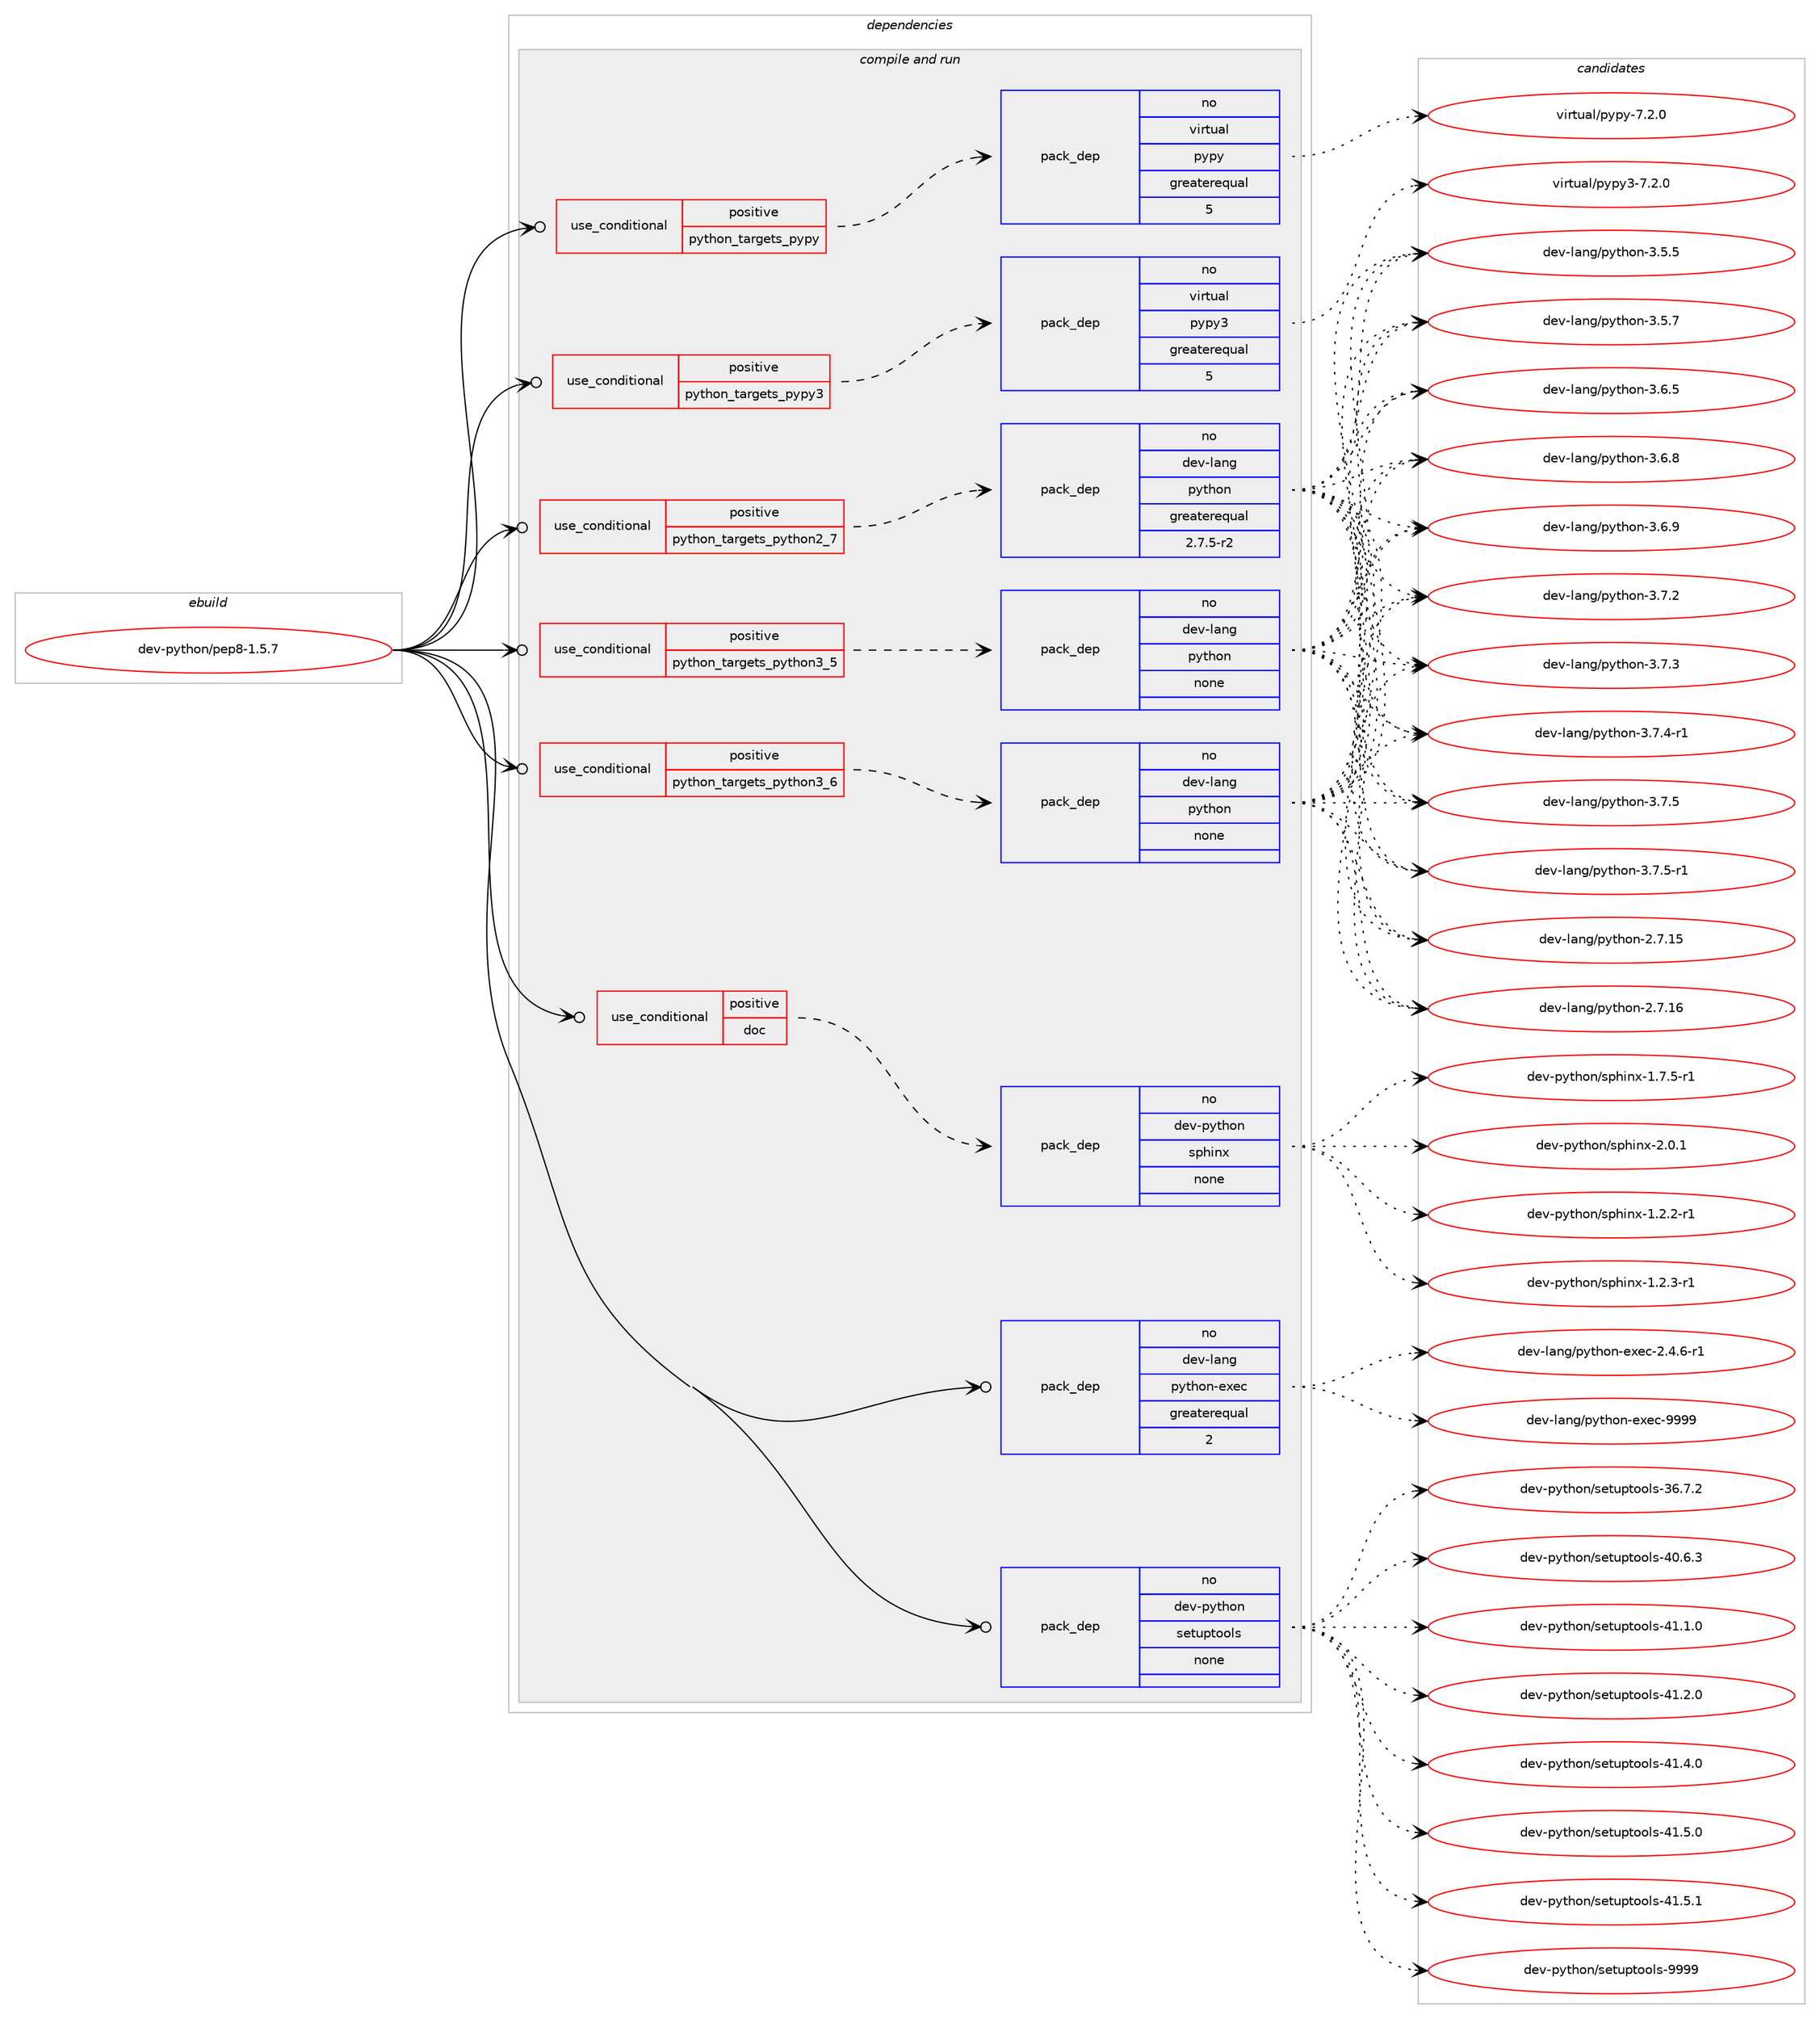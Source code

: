 digraph prolog {

# *************
# Graph options
# *************

newrank=true;
concentrate=true;
compound=true;
graph [rankdir=LR,fontname=Helvetica,fontsize=10,ranksep=1.5];#, ranksep=2.5, nodesep=0.2];
edge  [arrowhead=vee];
node  [fontname=Helvetica,fontsize=10];

# **********
# The ebuild
# **********

subgraph cluster_leftcol {
color=gray;
rank=same;
label=<<i>ebuild</i>>;
id [label="dev-python/pep8-1.5.7", color=red, width=4, href="../dev-python/pep8-1.5.7.svg"];
}

# ****************
# The dependencies
# ****************

subgraph cluster_midcol {
color=gray;
label=<<i>dependencies</i>>;
subgraph cluster_compile {
fillcolor="#eeeeee";
style=filled;
label=<<i>compile</i>>;
}
subgraph cluster_compileandrun {
fillcolor="#eeeeee";
style=filled;
label=<<i>compile and run</i>>;
subgraph cond144365 {
dependency621601 [label=<<TABLE BORDER="0" CELLBORDER="1" CELLSPACING="0" CELLPADDING="4"><TR><TD ROWSPAN="3" CELLPADDING="10">use_conditional</TD></TR><TR><TD>positive</TD></TR><TR><TD>doc</TD></TR></TABLE>>, shape=none, color=red];
subgraph pack465396 {
dependency621602 [label=<<TABLE BORDER="0" CELLBORDER="1" CELLSPACING="0" CELLPADDING="4" WIDTH="220"><TR><TD ROWSPAN="6" CELLPADDING="30">pack_dep</TD></TR><TR><TD WIDTH="110">no</TD></TR><TR><TD>dev-python</TD></TR><TR><TD>sphinx</TD></TR><TR><TD>none</TD></TR><TR><TD></TD></TR></TABLE>>, shape=none, color=blue];
}
dependency621601:e -> dependency621602:w [weight=20,style="dashed",arrowhead="vee"];
}
id:e -> dependency621601:w [weight=20,style="solid",arrowhead="odotvee"];
subgraph cond144366 {
dependency621603 [label=<<TABLE BORDER="0" CELLBORDER="1" CELLSPACING="0" CELLPADDING="4"><TR><TD ROWSPAN="3" CELLPADDING="10">use_conditional</TD></TR><TR><TD>positive</TD></TR><TR><TD>python_targets_pypy</TD></TR></TABLE>>, shape=none, color=red];
subgraph pack465397 {
dependency621604 [label=<<TABLE BORDER="0" CELLBORDER="1" CELLSPACING="0" CELLPADDING="4" WIDTH="220"><TR><TD ROWSPAN="6" CELLPADDING="30">pack_dep</TD></TR><TR><TD WIDTH="110">no</TD></TR><TR><TD>virtual</TD></TR><TR><TD>pypy</TD></TR><TR><TD>greaterequal</TD></TR><TR><TD>5</TD></TR></TABLE>>, shape=none, color=blue];
}
dependency621603:e -> dependency621604:w [weight=20,style="dashed",arrowhead="vee"];
}
id:e -> dependency621603:w [weight=20,style="solid",arrowhead="odotvee"];
subgraph cond144367 {
dependency621605 [label=<<TABLE BORDER="0" CELLBORDER="1" CELLSPACING="0" CELLPADDING="4"><TR><TD ROWSPAN="3" CELLPADDING="10">use_conditional</TD></TR><TR><TD>positive</TD></TR><TR><TD>python_targets_pypy3</TD></TR></TABLE>>, shape=none, color=red];
subgraph pack465398 {
dependency621606 [label=<<TABLE BORDER="0" CELLBORDER="1" CELLSPACING="0" CELLPADDING="4" WIDTH="220"><TR><TD ROWSPAN="6" CELLPADDING="30">pack_dep</TD></TR><TR><TD WIDTH="110">no</TD></TR><TR><TD>virtual</TD></TR><TR><TD>pypy3</TD></TR><TR><TD>greaterequal</TD></TR><TR><TD>5</TD></TR></TABLE>>, shape=none, color=blue];
}
dependency621605:e -> dependency621606:w [weight=20,style="dashed",arrowhead="vee"];
}
id:e -> dependency621605:w [weight=20,style="solid",arrowhead="odotvee"];
subgraph cond144368 {
dependency621607 [label=<<TABLE BORDER="0" CELLBORDER="1" CELLSPACING="0" CELLPADDING="4"><TR><TD ROWSPAN="3" CELLPADDING="10">use_conditional</TD></TR><TR><TD>positive</TD></TR><TR><TD>python_targets_python2_7</TD></TR></TABLE>>, shape=none, color=red];
subgraph pack465399 {
dependency621608 [label=<<TABLE BORDER="0" CELLBORDER="1" CELLSPACING="0" CELLPADDING="4" WIDTH="220"><TR><TD ROWSPAN="6" CELLPADDING="30">pack_dep</TD></TR><TR><TD WIDTH="110">no</TD></TR><TR><TD>dev-lang</TD></TR><TR><TD>python</TD></TR><TR><TD>greaterequal</TD></TR><TR><TD>2.7.5-r2</TD></TR></TABLE>>, shape=none, color=blue];
}
dependency621607:e -> dependency621608:w [weight=20,style="dashed",arrowhead="vee"];
}
id:e -> dependency621607:w [weight=20,style="solid",arrowhead="odotvee"];
subgraph cond144369 {
dependency621609 [label=<<TABLE BORDER="0" CELLBORDER="1" CELLSPACING="0" CELLPADDING="4"><TR><TD ROWSPAN="3" CELLPADDING="10">use_conditional</TD></TR><TR><TD>positive</TD></TR><TR><TD>python_targets_python3_5</TD></TR></TABLE>>, shape=none, color=red];
subgraph pack465400 {
dependency621610 [label=<<TABLE BORDER="0" CELLBORDER="1" CELLSPACING="0" CELLPADDING="4" WIDTH="220"><TR><TD ROWSPAN="6" CELLPADDING="30">pack_dep</TD></TR><TR><TD WIDTH="110">no</TD></TR><TR><TD>dev-lang</TD></TR><TR><TD>python</TD></TR><TR><TD>none</TD></TR><TR><TD></TD></TR></TABLE>>, shape=none, color=blue];
}
dependency621609:e -> dependency621610:w [weight=20,style="dashed",arrowhead="vee"];
}
id:e -> dependency621609:w [weight=20,style="solid",arrowhead="odotvee"];
subgraph cond144370 {
dependency621611 [label=<<TABLE BORDER="0" CELLBORDER="1" CELLSPACING="0" CELLPADDING="4"><TR><TD ROWSPAN="3" CELLPADDING="10">use_conditional</TD></TR><TR><TD>positive</TD></TR><TR><TD>python_targets_python3_6</TD></TR></TABLE>>, shape=none, color=red];
subgraph pack465401 {
dependency621612 [label=<<TABLE BORDER="0" CELLBORDER="1" CELLSPACING="0" CELLPADDING="4" WIDTH="220"><TR><TD ROWSPAN="6" CELLPADDING="30">pack_dep</TD></TR><TR><TD WIDTH="110">no</TD></TR><TR><TD>dev-lang</TD></TR><TR><TD>python</TD></TR><TR><TD>none</TD></TR><TR><TD></TD></TR></TABLE>>, shape=none, color=blue];
}
dependency621611:e -> dependency621612:w [weight=20,style="dashed",arrowhead="vee"];
}
id:e -> dependency621611:w [weight=20,style="solid",arrowhead="odotvee"];
subgraph pack465402 {
dependency621613 [label=<<TABLE BORDER="0" CELLBORDER="1" CELLSPACING="0" CELLPADDING="4" WIDTH="220"><TR><TD ROWSPAN="6" CELLPADDING="30">pack_dep</TD></TR><TR><TD WIDTH="110">no</TD></TR><TR><TD>dev-lang</TD></TR><TR><TD>python-exec</TD></TR><TR><TD>greaterequal</TD></TR><TR><TD>2</TD></TR></TABLE>>, shape=none, color=blue];
}
id:e -> dependency621613:w [weight=20,style="solid",arrowhead="odotvee"];
subgraph pack465403 {
dependency621614 [label=<<TABLE BORDER="0" CELLBORDER="1" CELLSPACING="0" CELLPADDING="4" WIDTH="220"><TR><TD ROWSPAN="6" CELLPADDING="30">pack_dep</TD></TR><TR><TD WIDTH="110">no</TD></TR><TR><TD>dev-python</TD></TR><TR><TD>setuptools</TD></TR><TR><TD>none</TD></TR><TR><TD></TD></TR></TABLE>>, shape=none, color=blue];
}
id:e -> dependency621614:w [weight=20,style="solid",arrowhead="odotvee"];
}
subgraph cluster_run {
fillcolor="#eeeeee";
style=filled;
label=<<i>run</i>>;
}
}

# **************
# The candidates
# **************

subgraph cluster_choices {
rank=same;
color=gray;
label=<<i>candidates</i>>;

subgraph choice465396 {
color=black;
nodesep=1;
choice10010111845112121116104111110471151121041051101204549465046504511449 [label="dev-python/sphinx-1.2.2-r1", color=red, width=4,href="../dev-python/sphinx-1.2.2-r1.svg"];
choice10010111845112121116104111110471151121041051101204549465046514511449 [label="dev-python/sphinx-1.2.3-r1", color=red, width=4,href="../dev-python/sphinx-1.2.3-r1.svg"];
choice10010111845112121116104111110471151121041051101204549465546534511449 [label="dev-python/sphinx-1.7.5-r1", color=red, width=4,href="../dev-python/sphinx-1.7.5-r1.svg"];
choice1001011184511212111610411111047115112104105110120455046484649 [label="dev-python/sphinx-2.0.1", color=red, width=4,href="../dev-python/sphinx-2.0.1.svg"];
dependency621602:e -> choice10010111845112121116104111110471151121041051101204549465046504511449:w [style=dotted,weight="100"];
dependency621602:e -> choice10010111845112121116104111110471151121041051101204549465046514511449:w [style=dotted,weight="100"];
dependency621602:e -> choice10010111845112121116104111110471151121041051101204549465546534511449:w [style=dotted,weight="100"];
dependency621602:e -> choice1001011184511212111610411111047115112104105110120455046484649:w [style=dotted,weight="100"];
}
subgraph choice465397 {
color=black;
nodesep=1;
choice1181051141161179710847112121112121455546504648 [label="virtual/pypy-7.2.0", color=red, width=4,href="../virtual/pypy-7.2.0.svg"];
dependency621604:e -> choice1181051141161179710847112121112121455546504648:w [style=dotted,weight="100"];
}
subgraph choice465398 {
color=black;
nodesep=1;
choice118105114116117971084711212111212151455546504648 [label="virtual/pypy3-7.2.0", color=red, width=4,href="../virtual/pypy3-7.2.0.svg"];
dependency621606:e -> choice118105114116117971084711212111212151455546504648:w [style=dotted,weight="100"];
}
subgraph choice465399 {
color=black;
nodesep=1;
choice10010111845108971101034711212111610411111045504655464953 [label="dev-lang/python-2.7.15", color=red, width=4,href="../dev-lang/python-2.7.15.svg"];
choice10010111845108971101034711212111610411111045504655464954 [label="dev-lang/python-2.7.16", color=red, width=4,href="../dev-lang/python-2.7.16.svg"];
choice100101118451089711010347112121116104111110455146534653 [label="dev-lang/python-3.5.5", color=red, width=4,href="../dev-lang/python-3.5.5.svg"];
choice100101118451089711010347112121116104111110455146534655 [label="dev-lang/python-3.5.7", color=red, width=4,href="../dev-lang/python-3.5.7.svg"];
choice100101118451089711010347112121116104111110455146544653 [label="dev-lang/python-3.6.5", color=red, width=4,href="../dev-lang/python-3.6.5.svg"];
choice100101118451089711010347112121116104111110455146544656 [label="dev-lang/python-3.6.8", color=red, width=4,href="../dev-lang/python-3.6.8.svg"];
choice100101118451089711010347112121116104111110455146544657 [label="dev-lang/python-3.6.9", color=red, width=4,href="../dev-lang/python-3.6.9.svg"];
choice100101118451089711010347112121116104111110455146554650 [label="dev-lang/python-3.7.2", color=red, width=4,href="../dev-lang/python-3.7.2.svg"];
choice100101118451089711010347112121116104111110455146554651 [label="dev-lang/python-3.7.3", color=red, width=4,href="../dev-lang/python-3.7.3.svg"];
choice1001011184510897110103471121211161041111104551465546524511449 [label="dev-lang/python-3.7.4-r1", color=red, width=4,href="../dev-lang/python-3.7.4-r1.svg"];
choice100101118451089711010347112121116104111110455146554653 [label="dev-lang/python-3.7.5", color=red, width=4,href="../dev-lang/python-3.7.5.svg"];
choice1001011184510897110103471121211161041111104551465546534511449 [label="dev-lang/python-3.7.5-r1", color=red, width=4,href="../dev-lang/python-3.7.5-r1.svg"];
dependency621608:e -> choice10010111845108971101034711212111610411111045504655464953:w [style=dotted,weight="100"];
dependency621608:e -> choice10010111845108971101034711212111610411111045504655464954:w [style=dotted,weight="100"];
dependency621608:e -> choice100101118451089711010347112121116104111110455146534653:w [style=dotted,weight="100"];
dependency621608:e -> choice100101118451089711010347112121116104111110455146534655:w [style=dotted,weight="100"];
dependency621608:e -> choice100101118451089711010347112121116104111110455146544653:w [style=dotted,weight="100"];
dependency621608:e -> choice100101118451089711010347112121116104111110455146544656:w [style=dotted,weight="100"];
dependency621608:e -> choice100101118451089711010347112121116104111110455146544657:w [style=dotted,weight="100"];
dependency621608:e -> choice100101118451089711010347112121116104111110455146554650:w [style=dotted,weight="100"];
dependency621608:e -> choice100101118451089711010347112121116104111110455146554651:w [style=dotted,weight="100"];
dependency621608:e -> choice1001011184510897110103471121211161041111104551465546524511449:w [style=dotted,weight="100"];
dependency621608:e -> choice100101118451089711010347112121116104111110455146554653:w [style=dotted,weight="100"];
dependency621608:e -> choice1001011184510897110103471121211161041111104551465546534511449:w [style=dotted,weight="100"];
}
subgraph choice465400 {
color=black;
nodesep=1;
choice10010111845108971101034711212111610411111045504655464953 [label="dev-lang/python-2.7.15", color=red, width=4,href="../dev-lang/python-2.7.15.svg"];
choice10010111845108971101034711212111610411111045504655464954 [label="dev-lang/python-2.7.16", color=red, width=4,href="../dev-lang/python-2.7.16.svg"];
choice100101118451089711010347112121116104111110455146534653 [label="dev-lang/python-3.5.5", color=red, width=4,href="../dev-lang/python-3.5.5.svg"];
choice100101118451089711010347112121116104111110455146534655 [label="dev-lang/python-3.5.7", color=red, width=4,href="../dev-lang/python-3.5.7.svg"];
choice100101118451089711010347112121116104111110455146544653 [label="dev-lang/python-3.6.5", color=red, width=4,href="../dev-lang/python-3.6.5.svg"];
choice100101118451089711010347112121116104111110455146544656 [label="dev-lang/python-3.6.8", color=red, width=4,href="../dev-lang/python-3.6.8.svg"];
choice100101118451089711010347112121116104111110455146544657 [label="dev-lang/python-3.6.9", color=red, width=4,href="../dev-lang/python-3.6.9.svg"];
choice100101118451089711010347112121116104111110455146554650 [label="dev-lang/python-3.7.2", color=red, width=4,href="../dev-lang/python-3.7.2.svg"];
choice100101118451089711010347112121116104111110455146554651 [label="dev-lang/python-3.7.3", color=red, width=4,href="../dev-lang/python-3.7.3.svg"];
choice1001011184510897110103471121211161041111104551465546524511449 [label="dev-lang/python-3.7.4-r1", color=red, width=4,href="../dev-lang/python-3.7.4-r1.svg"];
choice100101118451089711010347112121116104111110455146554653 [label="dev-lang/python-3.7.5", color=red, width=4,href="../dev-lang/python-3.7.5.svg"];
choice1001011184510897110103471121211161041111104551465546534511449 [label="dev-lang/python-3.7.5-r1", color=red, width=4,href="../dev-lang/python-3.7.5-r1.svg"];
dependency621610:e -> choice10010111845108971101034711212111610411111045504655464953:w [style=dotted,weight="100"];
dependency621610:e -> choice10010111845108971101034711212111610411111045504655464954:w [style=dotted,weight="100"];
dependency621610:e -> choice100101118451089711010347112121116104111110455146534653:w [style=dotted,weight="100"];
dependency621610:e -> choice100101118451089711010347112121116104111110455146534655:w [style=dotted,weight="100"];
dependency621610:e -> choice100101118451089711010347112121116104111110455146544653:w [style=dotted,weight="100"];
dependency621610:e -> choice100101118451089711010347112121116104111110455146544656:w [style=dotted,weight="100"];
dependency621610:e -> choice100101118451089711010347112121116104111110455146544657:w [style=dotted,weight="100"];
dependency621610:e -> choice100101118451089711010347112121116104111110455146554650:w [style=dotted,weight="100"];
dependency621610:e -> choice100101118451089711010347112121116104111110455146554651:w [style=dotted,weight="100"];
dependency621610:e -> choice1001011184510897110103471121211161041111104551465546524511449:w [style=dotted,weight="100"];
dependency621610:e -> choice100101118451089711010347112121116104111110455146554653:w [style=dotted,weight="100"];
dependency621610:e -> choice1001011184510897110103471121211161041111104551465546534511449:w [style=dotted,weight="100"];
}
subgraph choice465401 {
color=black;
nodesep=1;
choice10010111845108971101034711212111610411111045504655464953 [label="dev-lang/python-2.7.15", color=red, width=4,href="../dev-lang/python-2.7.15.svg"];
choice10010111845108971101034711212111610411111045504655464954 [label="dev-lang/python-2.7.16", color=red, width=4,href="../dev-lang/python-2.7.16.svg"];
choice100101118451089711010347112121116104111110455146534653 [label="dev-lang/python-3.5.5", color=red, width=4,href="../dev-lang/python-3.5.5.svg"];
choice100101118451089711010347112121116104111110455146534655 [label="dev-lang/python-3.5.7", color=red, width=4,href="../dev-lang/python-3.5.7.svg"];
choice100101118451089711010347112121116104111110455146544653 [label="dev-lang/python-3.6.5", color=red, width=4,href="../dev-lang/python-3.6.5.svg"];
choice100101118451089711010347112121116104111110455146544656 [label="dev-lang/python-3.6.8", color=red, width=4,href="../dev-lang/python-3.6.8.svg"];
choice100101118451089711010347112121116104111110455146544657 [label="dev-lang/python-3.6.9", color=red, width=4,href="../dev-lang/python-3.6.9.svg"];
choice100101118451089711010347112121116104111110455146554650 [label="dev-lang/python-3.7.2", color=red, width=4,href="../dev-lang/python-3.7.2.svg"];
choice100101118451089711010347112121116104111110455146554651 [label="dev-lang/python-3.7.3", color=red, width=4,href="../dev-lang/python-3.7.3.svg"];
choice1001011184510897110103471121211161041111104551465546524511449 [label="dev-lang/python-3.7.4-r1", color=red, width=4,href="../dev-lang/python-3.7.4-r1.svg"];
choice100101118451089711010347112121116104111110455146554653 [label="dev-lang/python-3.7.5", color=red, width=4,href="../dev-lang/python-3.7.5.svg"];
choice1001011184510897110103471121211161041111104551465546534511449 [label="dev-lang/python-3.7.5-r1", color=red, width=4,href="../dev-lang/python-3.7.5-r1.svg"];
dependency621612:e -> choice10010111845108971101034711212111610411111045504655464953:w [style=dotted,weight="100"];
dependency621612:e -> choice10010111845108971101034711212111610411111045504655464954:w [style=dotted,weight="100"];
dependency621612:e -> choice100101118451089711010347112121116104111110455146534653:w [style=dotted,weight="100"];
dependency621612:e -> choice100101118451089711010347112121116104111110455146534655:w [style=dotted,weight="100"];
dependency621612:e -> choice100101118451089711010347112121116104111110455146544653:w [style=dotted,weight="100"];
dependency621612:e -> choice100101118451089711010347112121116104111110455146544656:w [style=dotted,weight="100"];
dependency621612:e -> choice100101118451089711010347112121116104111110455146544657:w [style=dotted,weight="100"];
dependency621612:e -> choice100101118451089711010347112121116104111110455146554650:w [style=dotted,weight="100"];
dependency621612:e -> choice100101118451089711010347112121116104111110455146554651:w [style=dotted,weight="100"];
dependency621612:e -> choice1001011184510897110103471121211161041111104551465546524511449:w [style=dotted,weight="100"];
dependency621612:e -> choice100101118451089711010347112121116104111110455146554653:w [style=dotted,weight="100"];
dependency621612:e -> choice1001011184510897110103471121211161041111104551465546534511449:w [style=dotted,weight="100"];
}
subgraph choice465402 {
color=black;
nodesep=1;
choice10010111845108971101034711212111610411111045101120101994550465246544511449 [label="dev-lang/python-exec-2.4.6-r1", color=red, width=4,href="../dev-lang/python-exec-2.4.6-r1.svg"];
choice10010111845108971101034711212111610411111045101120101994557575757 [label="dev-lang/python-exec-9999", color=red, width=4,href="../dev-lang/python-exec-9999.svg"];
dependency621613:e -> choice10010111845108971101034711212111610411111045101120101994550465246544511449:w [style=dotted,weight="100"];
dependency621613:e -> choice10010111845108971101034711212111610411111045101120101994557575757:w [style=dotted,weight="100"];
}
subgraph choice465403 {
color=black;
nodesep=1;
choice100101118451121211161041111104711510111611711211611111110811545515446554650 [label="dev-python/setuptools-36.7.2", color=red, width=4,href="../dev-python/setuptools-36.7.2.svg"];
choice100101118451121211161041111104711510111611711211611111110811545524846544651 [label="dev-python/setuptools-40.6.3", color=red, width=4,href="../dev-python/setuptools-40.6.3.svg"];
choice100101118451121211161041111104711510111611711211611111110811545524946494648 [label="dev-python/setuptools-41.1.0", color=red, width=4,href="../dev-python/setuptools-41.1.0.svg"];
choice100101118451121211161041111104711510111611711211611111110811545524946504648 [label="dev-python/setuptools-41.2.0", color=red, width=4,href="../dev-python/setuptools-41.2.0.svg"];
choice100101118451121211161041111104711510111611711211611111110811545524946524648 [label="dev-python/setuptools-41.4.0", color=red, width=4,href="../dev-python/setuptools-41.4.0.svg"];
choice100101118451121211161041111104711510111611711211611111110811545524946534648 [label="dev-python/setuptools-41.5.0", color=red, width=4,href="../dev-python/setuptools-41.5.0.svg"];
choice100101118451121211161041111104711510111611711211611111110811545524946534649 [label="dev-python/setuptools-41.5.1", color=red, width=4,href="../dev-python/setuptools-41.5.1.svg"];
choice10010111845112121116104111110471151011161171121161111111081154557575757 [label="dev-python/setuptools-9999", color=red, width=4,href="../dev-python/setuptools-9999.svg"];
dependency621614:e -> choice100101118451121211161041111104711510111611711211611111110811545515446554650:w [style=dotted,weight="100"];
dependency621614:e -> choice100101118451121211161041111104711510111611711211611111110811545524846544651:w [style=dotted,weight="100"];
dependency621614:e -> choice100101118451121211161041111104711510111611711211611111110811545524946494648:w [style=dotted,weight="100"];
dependency621614:e -> choice100101118451121211161041111104711510111611711211611111110811545524946504648:w [style=dotted,weight="100"];
dependency621614:e -> choice100101118451121211161041111104711510111611711211611111110811545524946524648:w [style=dotted,weight="100"];
dependency621614:e -> choice100101118451121211161041111104711510111611711211611111110811545524946534648:w [style=dotted,weight="100"];
dependency621614:e -> choice100101118451121211161041111104711510111611711211611111110811545524946534649:w [style=dotted,weight="100"];
dependency621614:e -> choice10010111845112121116104111110471151011161171121161111111081154557575757:w [style=dotted,weight="100"];
}
}

}
